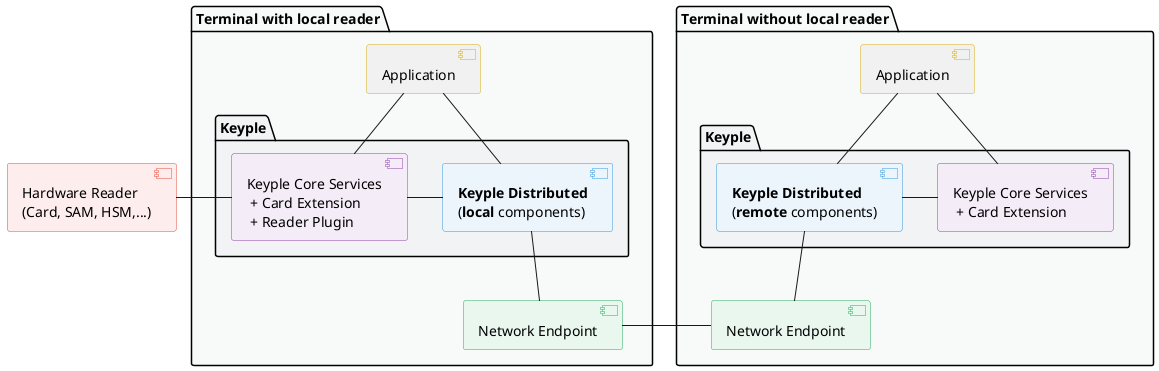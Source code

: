 @startuml

' == THEME ==

'Couleurs issues de : https://htmlcolorcodes.com/fr/tableau-de-couleur/tableau-de-couleur-design-plat/
!define C_GREY1 F8F9F9
!define C_GREY2 F2F3F4
!define C_GREY3 E5E7E9
!define C_GREY4 D7DBDD
!define COLOR_YELLOW D4AC0D
!define COLOR_RED E74C3C
!define COLOR_PURPLE 8E44AD
!define COLOR_BLUE 3498DB
!define COLOR_GREEN 27AE60
!define COLOR_ORANGE E67E22
!define COLOR_GREY 2C3E50
skinparam Shadowing false
skinparam component {
    BorderColor #D4AC0D
    ' Red
    BackgroundColor<<red>> #FDEDEC
    BorderColor<<red>> #E74C3C
    ' Purple
    BackgroundColor<<purple>> #F4ECF7
    BorderColor<<purple>> #8E44AD
    ' blue
    BackgroundColor<<blue>> #EBF5FB
    BorderColor<<blue>> #3498DB
    ' Green
    BackgroundColor<<green>> #E9F7EF
    BorderColor<<green>> #27AE60
    ' Orange
    BackgroundColor<<orange>> #FDF2E9
    BorderColor<<orange>> #E67E22
    ' Grey
    BackgroundColor<<grey>> #EAECEE
    BorderColor<<grey>> #2C3E50
}
skinparam interface {
    BorderColor #D4AC0D
    ' Red
    BackgroundColor<<red>> #FDEDEC
    BorderColor<<red>> #E74C3C
    ' Purple
    BackgroundColor<<purple>> #F4ECF7
    BorderColor<<purple>> #8E44AD
    ' blue
    BackgroundColor<<blue>> #EBF5FB
    BorderColor<<blue>> #3498DB
    ' Green
    BackgroundColor<<green>> #E9F7EF
    BorderColor<<green>> #27AE60
    ' Orange
    BackgroundColor<<orange>> #FDF2E9
    BorderColor<<orange>> #E67E22
    ' Grey
    BackgroundColor<<grey>> #EAECEE
    BorderColor<<grey>> #2C3E50
}
hide <<red>> stereotype
hide <<purple>> stereotype
hide <<blue>> stereotype
hide <<green>> stereotype
hide <<orange>> stereotype
hide <<grey>> stereotype

' == CONTENT ==

[Hardware Reader\n(Card, SAM, HSM,...)] as reader <<red>>

package "Terminal with local reader" #C_GREY1 {
    [Application] as appA
    package "Keyple" as localKeyple #C_GREY2 {
        [Keyple Core Services\n + Card Extension\n + Reader Plugin] as localKeypleLibs <<purple>>
        [**Keyple Distributed**\n(**local** components)] as localLib <<blue>>
    }
    [Network Endpoint] as endpointA <<green>>
}

package "Terminal without local reader" #C_GREY1 {
    [Application] as appB
    package "Keyple" as remoteKeyple #C_GREY2 {
        [Keyple Core Services\n + Card Extension] as remoteKeypleLibs <<purple>>
        [**Keyple Distributed**\n(**remote** components)] as remoteLib <<blue>>
    }
    [Network Endpoint] as endpointB <<green>>
}

reader - localKeypleLibs

appA -- localKeypleLibs
appA -- localLib
localKeypleLibs - localLib
localLib -- endpointA

endpointA - endpointB

appB -- remoteKeypleLibs
appB -- remoteLib
remoteKeypleLibs -left- remoteLib
remoteLib -- endpointB

@enduml